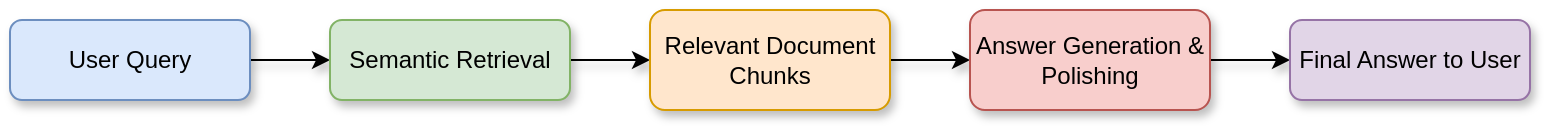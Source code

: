 <mxfile version="27.2.0">
  <diagram name="Page-1" id="TsWOmcKKG1u8u8cxsgdS">
    <mxGraphModel dx="1426" dy="777" grid="1" gridSize="10" guides="1" tooltips="1" connect="1" arrows="1" fold="1" page="1" pageScale="1" pageWidth="850" pageHeight="1100" math="0" shadow="0">
      <root>
        <mxCell id="0" />
        <mxCell id="1" parent="0" />
        <mxCell id="8FmMKmlgIDG3o0Kl3_iB-6" value="" style="edgeStyle=orthogonalEdgeStyle;rounded=0;orthogonalLoop=1;jettySize=auto;html=1;shadow=1;" edge="1" parent="1" source="8FmMKmlgIDG3o0Kl3_iB-1" target="8FmMKmlgIDG3o0Kl3_iB-2">
          <mxGeometry relative="1" as="geometry" />
        </mxCell>
        <mxCell id="8FmMKmlgIDG3o0Kl3_iB-1" value="User Query" style="rounded=1;whiteSpace=wrap;html=1;fillColor=#dae8fc;strokeColor=#6c8ebf;shadow=1;" vertex="1" parent="1">
          <mxGeometry x="40" y="155" width="120" height="40" as="geometry" />
        </mxCell>
        <mxCell id="8FmMKmlgIDG3o0Kl3_iB-7" value="" style="edgeStyle=orthogonalEdgeStyle;rounded=0;orthogonalLoop=1;jettySize=auto;html=1;shadow=1;" edge="1" parent="1" source="8FmMKmlgIDG3o0Kl3_iB-2" target="8FmMKmlgIDG3o0Kl3_iB-3">
          <mxGeometry relative="1" as="geometry" />
        </mxCell>
        <mxCell id="8FmMKmlgIDG3o0Kl3_iB-2" value="Semantic Retrieval" style="rounded=1;whiteSpace=wrap;html=1;fillColor=#d5e8d4;strokeColor=#82b366;shadow=1;" vertex="1" parent="1">
          <mxGeometry x="200" y="155" width="120" height="40" as="geometry" />
        </mxCell>
        <mxCell id="8FmMKmlgIDG3o0Kl3_iB-8" value="" style="edgeStyle=orthogonalEdgeStyle;rounded=0;orthogonalLoop=1;jettySize=auto;html=1;shadow=1;" edge="1" parent="1" source="8FmMKmlgIDG3o0Kl3_iB-3" target="8FmMKmlgIDG3o0Kl3_iB-4">
          <mxGeometry relative="1" as="geometry" />
        </mxCell>
        <mxCell id="8FmMKmlgIDG3o0Kl3_iB-3" value="Relevant Document Chunks" style="rounded=1;whiteSpace=wrap;html=1;fillColor=#ffe6cc;strokeColor=#d79b00;shadow=1;" vertex="1" parent="1">
          <mxGeometry x="360" y="150" width="120" height="50" as="geometry" />
        </mxCell>
        <mxCell id="8FmMKmlgIDG3o0Kl3_iB-9" value="" style="edgeStyle=orthogonalEdgeStyle;rounded=0;orthogonalLoop=1;jettySize=auto;html=1;shadow=1;" edge="1" parent="1" source="8FmMKmlgIDG3o0Kl3_iB-4" target="8FmMKmlgIDG3o0Kl3_iB-5">
          <mxGeometry relative="1" as="geometry" />
        </mxCell>
        <mxCell id="8FmMKmlgIDG3o0Kl3_iB-4" value="Answer Generation &amp;amp; Polishing" style="rounded=1;whiteSpace=wrap;html=1;fillColor=#f8cecc;strokeColor=#b85450;shadow=1;" vertex="1" parent="1">
          <mxGeometry x="520" y="150" width="120" height="50" as="geometry" />
        </mxCell>
        <mxCell id="8FmMKmlgIDG3o0Kl3_iB-5" value="Final Answer to User" style="rounded=1;whiteSpace=wrap;html=1;fillColor=#e1d5e7;strokeColor=#9673a6;shadow=1;" vertex="1" parent="1">
          <mxGeometry x="680" y="155" width="120" height="40" as="geometry" />
        </mxCell>
      </root>
    </mxGraphModel>
  </diagram>
</mxfile>
